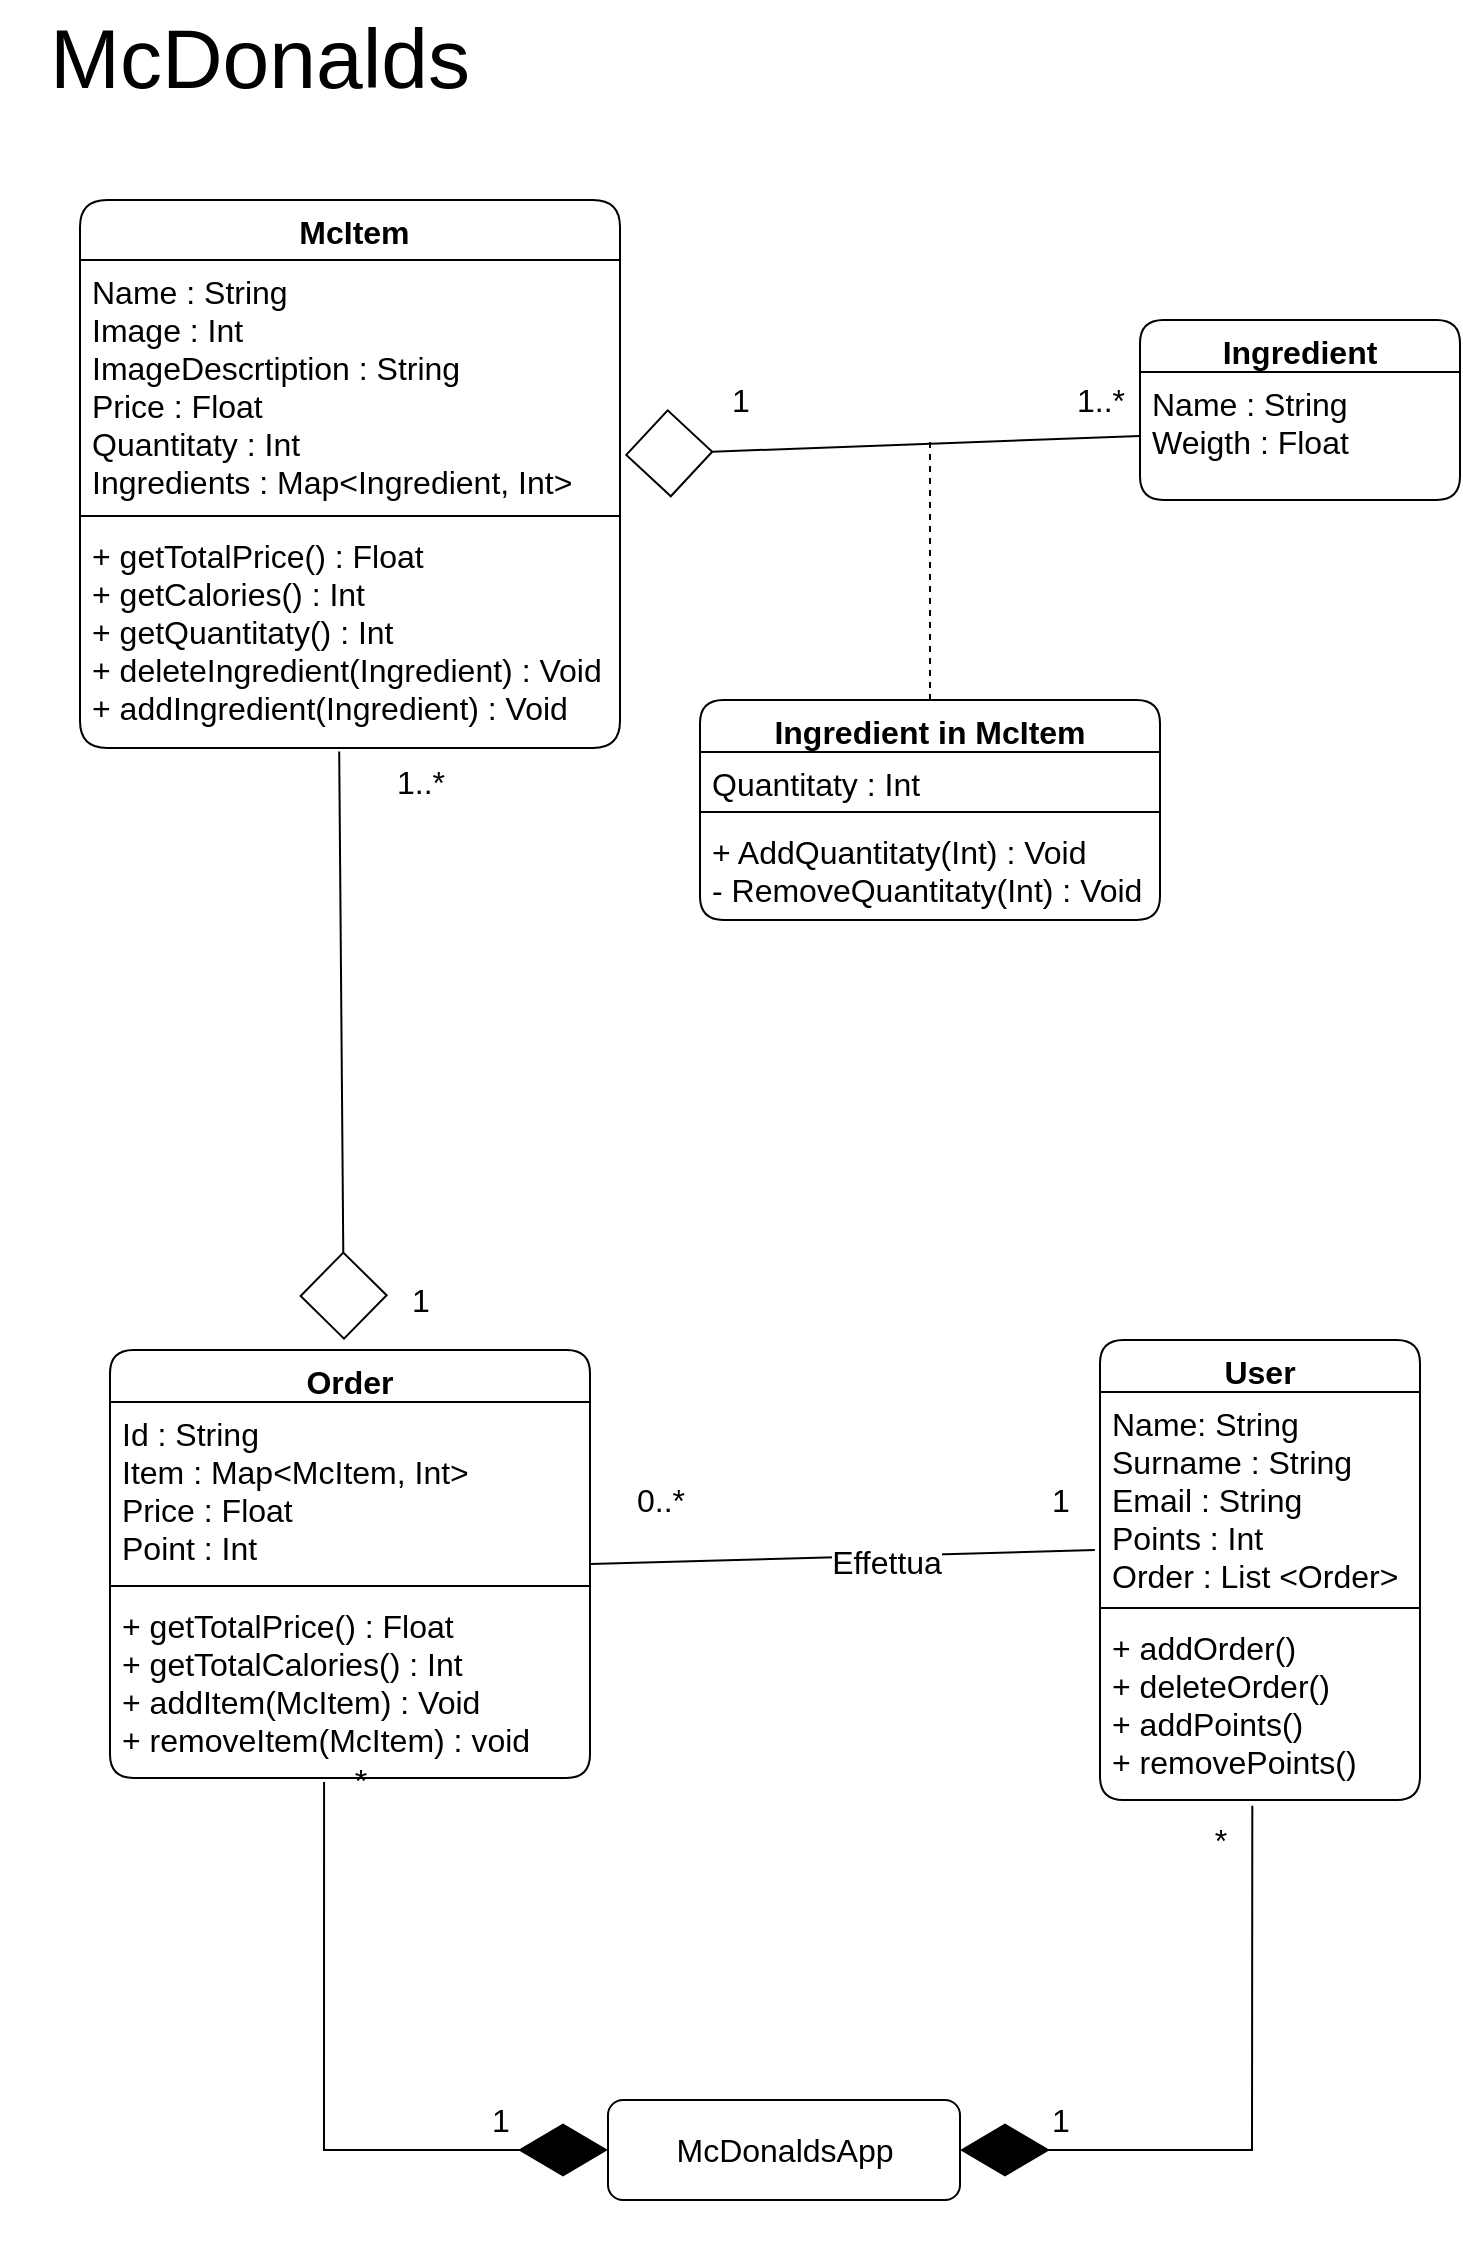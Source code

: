 <mxfile version="17.4.6" type="device" pages="2"><diagram id="NiVSoZdvl49ZAUU-cU_V" name="Diagramma Delle Classi"><mxGraphModel dx="1678" dy="925" grid="0" gridSize="10" guides="1" tooltips="1" connect="1" arrows="1" fold="1" page="1" pageScale="1" pageWidth="827" pageHeight="1169" background="none" math="0" shadow="0"><root><mxCell id="0"/><mxCell id="1" parent="0"/><mxCell id="I-o6mCTvG4oYf4li-aWE-1" value="McDonalds" style="text;html=1;strokeColor=none;fillColor=none;align=center;verticalAlign=middle;whiteSpace=wrap;rounded=0;fontSize=42;" parent="1" vertex="1"><mxGeometry y="20" width="260" height="60" as="geometry"/></mxCell><mxCell id="I-o6mCTvG4oYf4li-aWE-14" value=" McItem" style="swimlane;fontStyle=1;align=center;verticalAlign=top;childLayout=stackLayout;horizontal=1;startSize=30;horizontalStack=0;resizeParent=1;resizeParentMax=0;resizeLast=0;collapsible=1;marginBottom=0;rounded=1;labelBackgroundColor=none;labelBorderColor=none;fontSize=16;fillColor=#FFFFFF;" parent="1" vertex="1"><mxGeometry x="40" y="120" width="270" height="274" as="geometry"/></mxCell><mxCell id="I-o6mCTvG4oYf4li-aWE-15" value="Name : String&#xA;Image : Int&#xA;ImageDescrtiption : String&#xA;Price : Float&#xA;Quantitaty : Int&#xA;Ingredients : Map&lt;Ingredient, Int&gt;&#xA;&#xA;" style="text;strokeColor=none;fillColor=none;align=left;verticalAlign=top;spacingLeft=4;spacingRight=4;overflow=hidden;rotatable=0;points=[[0,0.5],[1,0.5]];portConstraint=eastwest;rounded=1;labelBackgroundColor=none;labelBorderColor=none;fontSize=16;" parent="I-o6mCTvG4oYf4li-aWE-14" vertex="1"><mxGeometry y="30" width="270" height="124" as="geometry"/></mxCell><mxCell id="I-o6mCTvG4oYf4li-aWE-16" value="" style="line;strokeWidth=1;fillColor=none;align=left;verticalAlign=middle;spacingTop=-1;spacingLeft=3;spacingRight=3;rotatable=0;labelPosition=right;points=[];portConstraint=eastwest;rounded=1;labelBackgroundColor=none;labelBorderColor=none;fontSize=16;" parent="I-o6mCTvG4oYf4li-aWE-14" vertex="1"><mxGeometry y="154" width="270" height="8" as="geometry"/></mxCell><mxCell id="I-o6mCTvG4oYf4li-aWE-17" value="+ getTotalPrice() : Float&#xA;+ getCalories() : Int&#xA;+ getQuantitaty() : Int&#xA;+ deleteIngredient(Ingredient) : Void&#xA;+ addIngredient(Ingredient) : Void&#xA;&#xA;" style="text;strokeColor=none;fillColor=none;align=left;verticalAlign=top;spacingLeft=4;spacingRight=4;overflow=hidden;rotatable=0;points=[[0,0.5],[1,0.5]];portConstraint=eastwest;rounded=1;labelBackgroundColor=none;labelBorderColor=none;fontSize=16;" parent="I-o6mCTvG4oYf4li-aWE-14" vertex="1"><mxGeometry y="162" width="270" height="112" as="geometry"/></mxCell><mxCell id="I-o6mCTvG4oYf4li-aWE-26" value="Ingredient" style="swimlane;fontStyle=1;align=center;verticalAlign=top;childLayout=stackLayout;horizontal=1;startSize=26;horizontalStack=0;resizeParent=1;resizeParentMax=0;resizeLast=0;collapsible=1;marginBottom=0;rounded=1;labelBackgroundColor=none;labelBorderColor=none;fontSize=16;fillColor=#FFFFFF;" parent="1" vertex="1"><mxGeometry x="570" y="180" width="160" height="90" as="geometry"/></mxCell><mxCell id="I-o6mCTvG4oYf4li-aWE-27" value="Name : String&#xA;Weigth : Float&#xA;" style="text;strokeColor=none;fillColor=none;align=left;verticalAlign=top;spacingLeft=4;spacingRight=4;overflow=hidden;rotatable=0;points=[[0,0.5],[1,0.5]];portConstraint=eastwest;rounded=1;labelBackgroundColor=none;labelBorderColor=none;fontSize=16;" parent="I-o6mCTvG4oYf4li-aWE-26" vertex="1"><mxGeometry y="26" width="160" height="64" as="geometry"/></mxCell><mxCell id="I-o6mCTvG4oYf4li-aWE-34" value="User" style="swimlane;fontStyle=1;align=center;verticalAlign=top;childLayout=stackLayout;horizontal=1;startSize=26;horizontalStack=0;resizeParent=1;resizeParentMax=0;resizeLast=0;collapsible=1;marginBottom=0;rounded=1;labelBackgroundColor=none;labelBorderColor=none;fontSize=16;fillColor=#FFFFFF;" parent="1" vertex="1"><mxGeometry x="550" y="690" width="160" height="230" as="geometry"/></mxCell><mxCell id="I-o6mCTvG4oYf4li-aWE-35" value="Name: String&#xA;Surname : String&#xA;Email : String&#xA;Points : Int&#xA;Order : List &lt;Order&gt;" style="text;strokeColor=none;fillColor=none;align=left;verticalAlign=top;spacingLeft=4;spacingRight=4;overflow=hidden;rotatable=0;points=[[0,0.5],[1,0.5]];portConstraint=eastwest;rounded=1;labelBackgroundColor=none;labelBorderColor=none;fontSize=16;" parent="I-o6mCTvG4oYf4li-aWE-34" vertex="1"><mxGeometry y="26" width="160" height="104" as="geometry"/></mxCell><mxCell id="I-o6mCTvG4oYf4li-aWE-36" value="" style="line;strokeWidth=1;fillColor=none;align=left;verticalAlign=middle;spacingTop=-1;spacingLeft=3;spacingRight=3;rotatable=0;labelPosition=right;points=[];portConstraint=eastwest;rounded=1;labelBackgroundColor=none;labelBorderColor=none;fontSize=16;" parent="I-o6mCTvG4oYf4li-aWE-34" vertex="1"><mxGeometry y="130" width="160" height="8" as="geometry"/></mxCell><mxCell id="I-o6mCTvG4oYf4li-aWE-37" value="+ addOrder()&#xA;+ deleteOrder()&#xA;+ addPoints()&#xA;+ removePoints()&#xA;" style="text;strokeColor=none;fillColor=none;align=left;verticalAlign=top;spacingLeft=4;spacingRight=4;overflow=hidden;rotatable=0;points=[[0,0.5],[1,0.5]];portConstraint=eastwest;rounded=1;labelBackgroundColor=none;labelBorderColor=none;fontSize=16;" parent="I-o6mCTvG4oYf4li-aWE-34" vertex="1"><mxGeometry y="138" width="160" height="92" as="geometry"/></mxCell><mxCell id="I-o6mCTvG4oYf4li-aWE-39" style="rounded=0;orthogonalLoop=1;jettySize=auto;html=1;exitX=0;exitY=0.5;exitDx=0;exitDy=0;entryX=1.009;entryY=0.786;entryDx=0;entryDy=0;entryPerimeter=0;fontSize=16;endArrow=diamond;endFill=0;endSize=42;" parent="1" source="I-o6mCTvG4oYf4li-aWE-27" target="I-o6mCTvG4oYf4li-aWE-15" edge="1"><mxGeometry relative="1" as="geometry"/></mxCell><mxCell id="I-o6mCTvG4oYf4li-aWE-41" value="1" style="text;html=1;align=center;verticalAlign=middle;resizable=0;points=[];autosize=1;strokeColor=none;fillColor=none;fontSize=16;" parent="1" vertex="1"><mxGeometry x="360" y="210" width="20" height="20" as="geometry"/></mxCell><mxCell id="I-o6mCTvG4oYf4li-aWE-42" value="1..*" style="text;html=1;align=center;verticalAlign=middle;resizable=0;points=[];autosize=1;strokeColor=none;fillColor=none;fontSize=16;" parent="1" vertex="1"><mxGeometry x="530" y="210" width="40" height="20" as="geometry"/></mxCell><mxCell id="I-o6mCTvG4oYf4li-aWE-47" style="edgeStyle=none;rounded=0;orthogonalLoop=1;jettySize=auto;html=1;fontSize=16;endArrow=none;endFill=0;endSize=42;dashed=1;" parent="1" source="I-o6mCTvG4oYf4li-aWE-43" edge="1"><mxGeometry relative="1" as="geometry"><mxPoint x="465" y="240" as="targetPoint"/></mxGeometry></mxCell><mxCell id="I-o6mCTvG4oYf4li-aWE-43" value="Ingredient in McItem" style="swimlane;fontStyle=1;align=center;verticalAlign=top;childLayout=stackLayout;horizontal=1;startSize=26;horizontalStack=0;resizeParent=1;resizeParentMax=0;resizeLast=0;collapsible=1;marginBottom=0;rounded=1;labelBackgroundColor=none;labelBorderColor=none;fontSize=16;fillColor=#FFFFFF;" parent="1" vertex="1"><mxGeometry x="350" y="370" width="230" height="110" as="geometry"/></mxCell><mxCell id="I-o6mCTvG4oYf4li-aWE-44" value="Quantitaty : Int" style="text;strokeColor=none;fillColor=none;align=left;verticalAlign=top;spacingLeft=4;spacingRight=4;overflow=hidden;rotatable=0;points=[[0,0.5],[1,0.5]];portConstraint=eastwest;rounded=1;labelBackgroundColor=none;labelBorderColor=none;fontSize=16;" parent="I-o6mCTvG4oYf4li-aWE-43" vertex="1"><mxGeometry y="26" width="230" height="26" as="geometry"/></mxCell><mxCell id="I-o6mCTvG4oYf4li-aWE-45" value="" style="line;strokeWidth=1;fillColor=none;align=left;verticalAlign=middle;spacingTop=-1;spacingLeft=3;spacingRight=3;rotatable=0;labelPosition=right;points=[];portConstraint=eastwest;rounded=1;labelBackgroundColor=none;labelBorderColor=none;fontSize=16;" parent="I-o6mCTvG4oYf4li-aWE-43" vertex="1"><mxGeometry y="52" width="230" height="8" as="geometry"/></mxCell><mxCell id="I-o6mCTvG4oYf4li-aWE-46" value="+ AddQuantitaty(Int) : Void&#xA;- RemoveQuantitaty(Int) : Void" style="text;strokeColor=none;fillColor=none;align=left;verticalAlign=top;spacingLeft=4;spacingRight=4;overflow=hidden;rotatable=0;points=[[0,0.5],[1,0.5]];portConstraint=eastwest;rounded=1;labelBackgroundColor=none;labelBorderColor=none;fontSize=16;" parent="I-o6mCTvG4oYf4li-aWE-43" vertex="1"><mxGeometry y="60" width="230" height="50" as="geometry"/></mxCell><mxCell id="I-o6mCTvG4oYf4li-aWE-57" style="edgeStyle=none;rounded=0;orthogonalLoop=1;jettySize=auto;html=1;exitX=1;exitY=0.5;exitDx=0;exitDy=0;entryX=-0.016;entryY=0.76;entryDx=0;entryDy=0;entryPerimeter=0;fontSize=16;endArrow=none;endFill=0;endSize=42;" parent="1" source="I-o6mCTvG4oYf4li-aWE-48" target="I-o6mCTvG4oYf4li-aWE-35" edge="1"><mxGeometry relative="1" as="geometry"/></mxCell><mxCell id="I-o6mCTvG4oYf4li-aWE-60" value="Effettua" style="edgeLabel;html=1;align=center;verticalAlign=middle;resizable=0;points=[];fontSize=16;" parent="I-o6mCTvG4oYf4li-aWE-57" vertex="1" connectable="0"><mxGeometry x="0.18" y="-3" relative="1" as="geometry"><mxPoint x="-1" as="offset"/></mxGeometry></mxCell><mxCell id="I-o6mCTvG4oYf4li-aWE-48" value="Order" style="swimlane;fontStyle=1;align=center;verticalAlign=top;childLayout=stackLayout;horizontal=1;startSize=26;horizontalStack=0;resizeParent=1;resizeParentMax=0;resizeLast=0;collapsible=1;marginBottom=0;rounded=1;labelBackgroundColor=none;labelBorderColor=none;fontSize=16;fillColor=#FFFFFF;" parent="1" vertex="1"><mxGeometry x="55" y="695" width="240" height="214" as="geometry"/></mxCell><mxCell id="I-o6mCTvG4oYf4li-aWE-49" value="Id : String&#xA;Item : Map&lt;McItem, Int&gt;&#xA;Price : Float&#xA;Point : Int" style="text;strokeColor=none;fillColor=none;align=left;verticalAlign=top;spacingLeft=4;spacingRight=4;overflow=hidden;rotatable=0;points=[[0,0.5],[1,0.5]];portConstraint=eastwest;rounded=1;labelBackgroundColor=none;labelBorderColor=none;fontSize=16;" parent="I-o6mCTvG4oYf4li-aWE-48" vertex="1"><mxGeometry y="26" width="240" height="88" as="geometry"/></mxCell><mxCell id="I-o6mCTvG4oYf4li-aWE-50" value="" style="line;strokeWidth=1;fillColor=none;align=left;verticalAlign=middle;spacingTop=-1;spacingLeft=3;spacingRight=3;rotatable=0;labelPosition=right;points=[];portConstraint=eastwest;rounded=1;labelBackgroundColor=none;labelBorderColor=none;fontSize=16;" parent="I-o6mCTvG4oYf4li-aWE-48" vertex="1"><mxGeometry y="114" width="240" height="8" as="geometry"/></mxCell><mxCell id="I-o6mCTvG4oYf4li-aWE-51" value="+ getTotalPrice() : Float&#xA;+ getTotalCalories() : Int&#xA;+ addItem(McItem) : Void&#xA;+ removeItem(McItem) : void&#xA;" style="text;strokeColor=none;fillColor=none;align=left;verticalAlign=top;spacingLeft=4;spacingRight=4;overflow=hidden;rotatable=0;points=[[0,0.5],[1,0.5]];portConstraint=eastwest;rounded=1;labelBackgroundColor=none;labelBorderColor=none;fontSize=16;" parent="I-o6mCTvG4oYf4li-aWE-48" vertex="1"><mxGeometry y="122" width="240" height="92" as="geometry"/></mxCell><mxCell id="I-o6mCTvG4oYf4li-aWE-56" style="rounded=0;orthogonalLoop=1;jettySize=auto;html=1;exitX=0.48;exitY=1.016;exitDx=0;exitDy=0;fontSize=16;endArrow=diamond;endFill=0;endSize=42;exitPerimeter=0;" parent="1" source="I-o6mCTvG4oYf4li-aWE-17" edge="1"><mxGeometry relative="1" as="geometry"><mxPoint x="580.0" y="248" as="sourcePoint"/><mxPoint x="172" y="690" as="targetPoint"/></mxGeometry></mxCell><mxCell id="I-o6mCTvG4oYf4li-aWE-58" value="1" style="text;html=1;align=center;verticalAlign=middle;resizable=0;points=[];autosize=1;strokeColor=none;fillColor=none;fontSize=16;" parent="1" vertex="1"><mxGeometry x="200" y="660" width="20" height="20" as="geometry"/></mxCell><mxCell id="I-o6mCTvG4oYf4li-aWE-59" value="1..*" style="text;html=1;align=center;verticalAlign=middle;resizable=0;points=[];autosize=1;strokeColor=none;fillColor=none;fontSize=16;" parent="1" vertex="1"><mxGeometry x="190" y="401" width="40" height="20" as="geometry"/></mxCell><mxCell id="I-o6mCTvG4oYf4li-aWE-61" value="1" style="text;html=1;align=center;verticalAlign=middle;resizable=0;points=[];autosize=1;strokeColor=none;fillColor=none;fontSize=16;" parent="1" vertex="1"><mxGeometry x="520" y="760" width="20" height="20" as="geometry"/></mxCell><mxCell id="I-o6mCTvG4oYf4li-aWE-62" value="0..*" style="text;html=1;align=center;verticalAlign=middle;resizable=0;points=[];autosize=1;strokeColor=none;fillColor=none;fontSize=16;" parent="1" vertex="1"><mxGeometry x="310" y="760" width="40" height="20" as="geometry"/></mxCell><mxCell id="I-o6mCTvG4oYf4li-aWE-64" style="edgeStyle=none;rounded=0;orthogonalLoop=1;jettySize=auto;html=1;entryX=0.446;entryY=1.022;entryDx=0;entryDy=0;entryPerimeter=0;fontSize=16;endArrow=none;endFill=0;endSize=42;startArrow=diamondThin;startFill=1;sourcePerimeterSpacing=0;startSize=42;" parent="1" source="I-o6mCTvG4oYf4li-aWE-63" target="I-o6mCTvG4oYf4li-aWE-51" edge="1"><mxGeometry relative="1" as="geometry"><Array as="points"><mxPoint x="162" y="1095"/></Array></mxGeometry></mxCell><mxCell id="I-o6mCTvG4oYf4li-aWE-65" style="edgeStyle=none;rounded=0;orthogonalLoop=1;jettySize=auto;html=1;exitX=1;exitY=0.5;exitDx=0;exitDy=0;entryX=0.476;entryY=1.031;entryDx=0;entryDy=0;entryPerimeter=0;fontSize=16;endArrow=none;endFill=0;endSize=42;startArrow=diamondThin;startFill=1;startSize=42;" parent="1" source="I-o6mCTvG4oYf4li-aWE-63" target="I-o6mCTvG4oYf4li-aWE-37" edge="1"><mxGeometry relative="1" as="geometry"><Array as="points"><mxPoint x="626" y="1095"/></Array></mxGeometry></mxCell><mxCell id="I-o6mCTvG4oYf4li-aWE-63" value="McDonaldsApp" style="html=1;rounded=1;labelBackgroundColor=none;labelBorderColor=none;fontSize=16;fillColor=#FFFFFF;" parent="1" vertex="1"><mxGeometry x="304" y="1070" width="176" height="50" as="geometry"/></mxCell><mxCell id="I-o6mCTvG4oYf4li-aWE-66" value="1" style="text;html=1;align=center;verticalAlign=middle;resizable=0;points=[];autosize=1;strokeColor=none;fillColor=none;fontSize=16;" parent="1" vertex="1"><mxGeometry x="240" y="1070" width="20" height="20" as="geometry"/></mxCell><mxCell id="I-o6mCTvG4oYf4li-aWE-67" value="*" style="text;html=1;align=center;verticalAlign=middle;resizable=0;points=[];autosize=1;strokeColor=none;fillColor=none;fontSize=16;" parent="1" vertex="1"><mxGeometry x="170" y="900" width="20" height="20" as="geometry"/></mxCell><mxCell id="I-o6mCTvG4oYf4li-aWE-68" value="1" style="text;html=1;align=center;verticalAlign=middle;resizable=0;points=[];autosize=1;strokeColor=none;fillColor=none;fontSize=16;" parent="1" vertex="1"><mxGeometry x="520" y="1070" width="20" height="20" as="geometry"/></mxCell><mxCell id="I-o6mCTvG4oYf4li-aWE-69" value="*" style="text;html=1;align=center;verticalAlign=middle;resizable=0;points=[];autosize=1;strokeColor=none;fillColor=none;fontSize=16;" parent="1" vertex="1"><mxGeometry x="600" y="930" width="20" height="20" as="geometry"/></mxCell></root></mxGraphModel></diagram><diagram id="wFtdBIt7zw7iZzQxsctN" name="Diagramma Degli Stati"><mxGraphModel dx="1678" dy="925" grid="0" gridSize="10" guides="1" tooltips="1" connect="1" arrows="1" fold="1" page="1" pageScale="1" pageWidth="827" pageHeight="1169" math="0" shadow="0"><root><mxCell id="0"/><mxCell id="1" parent="0"/><mxCell id="TrMqDBFVTx-oGDPVTCjU-1" value="McDonalds" style="text;html=1;strokeColor=none;fillColor=none;align=center;verticalAlign=middle;whiteSpace=wrap;rounded=0;fontSize=42;" vertex="1" parent="1"><mxGeometry y="20" width="260" height="60" as="geometry"/></mxCell><mxCell id="TrMqDBFVTx-oGDPVTCjU-2" value="Utente" style="shape=umlActor;verticalLabelPosition=bottom;verticalAlign=top;html=1;" vertex="1" parent="1"><mxGeometry x="67" y="497" width="44" height="95" as="geometry"/></mxCell><mxCell id="TrMqDBFVTx-oGDPVTCjU-4" value="" style="rounded=1;whiteSpace=wrap;html=1;fillColor=none;strokeColor=default;" vertex="1" parent="1"><mxGeometry x="201" y="160" width="592" height="906" as="geometry"/></mxCell><mxCell id="TrMqDBFVTx-oGDPVTCjU-5" value="McDonaldsApp" style="text;html=1;align=center;verticalAlign=middle;resizable=0;points=[];autosize=1;strokeColor=none;fillColor=none;fontSize=26;" vertex="1" parent="1"><mxGeometry x="411" y="111" width="186" height="35" as="geometry"/></mxCell><mxCell id="-4dA3yE18MYcai9KOuxS-7" style="edgeStyle=none;rounded=0;orthogonalLoop=1;jettySize=auto;html=1;entryX=0.5;entryY=0.5;entryDx=0;entryDy=0;entryPerimeter=0;fontSize=12;endArrow=none;endFill=0;" edge="1" parent="1" source="5t8FyGYzRLTEWraT-IPO-1" target="TrMqDBFVTx-oGDPVTCjU-2"><mxGeometry relative="1" as="geometry"/></mxCell><mxCell id="5t8FyGYzRLTEWraT-IPO-1" value="Login" style="ellipse;whiteSpace=wrap;html=1;fontSize=12;strokeColor=default;fillColor=none;" vertex="1" parent="1"><mxGeometry x="211" y="522" width="140" height="70" as="geometry"/></mxCell><mxCell id="-4dA3yE18MYcai9KOuxS-12" style="edgeStyle=none;rounded=0;orthogonalLoop=1;jettySize=auto;html=1;exitX=0.5;exitY=1;exitDx=0;exitDy=0;dashed=1;fontSize=12;endArrow=classicThin;endFill=1;" edge="1" parent="1" source="5t8FyGYzRLTEWraT-IPO-2" target="5t8FyGYzRLTEWraT-IPO-1"><mxGeometry relative="1" as="geometry"/></mxCell><mxCell id="-4dA3yE18MYcai9KOuxS-13" value="&amp;lt;&amp;lt;include&amp;gt;&amp;gt;" style="edgeLabel;html=1;align=center;verticalAlign=middle;resizable=0;points=[];fontSize=12;" vertex="1" connectable="0" parent="-4dA3yE18MYcai9KOuxS-12"><mxGeometry x="0.129" y="1" relative="1" as="geometry"><mxPoint y="-1" as="offset"/></mxGeometry></mxCell><mxCell id="-4dA3yE18MYcai9KOuxS-20" style="edgeStyle=none;rounded=0;orthogonalLoop=1;jettySize=auto;html=1;exitX=0;exitY=0.5;exitDx=0;exitDy=0;entryX=0.5;entryY=0.5;entryDx=0;entryDy=0;entryPerimeter=0;fontSize=12;endArrow=none;endFill=0;" edge="1" parent="1" source="5t8FyGYzRLTEWraT-IPO-2" target="TrMqDBFVTx-oGDPVTCjU-2"><mxGeometry relative="1" as="geometry"/></mxCell><mxCell id="5t8FyGYzRLTEWraT-IPO-2" value="Select Product" style="ellipse;whiteSpace=wrap;html=1;fontSize=12;strokeColor=default;fillColor=none;" vertex="1" parent="1"><mxGeometry x="418" y="305" width="140" height="70" as="geometry"/></mxCell><mxCell id="-4dA3yE18MYcai9KOuxS-10" style="edgeStyle=none;rounded=0;orthogonalLoop=1;jettySize=auto;html=1;dashed=1;fontSize=12;endArrow=classicThin;endFill=1;" edge="1" parent="1" source="5t8FyGYzRLTEWraT-IPO-3" target="5t8FyGYzRLTEWraT-IPO-1"><mxGeometry relative="1" as="geometry"/></mxCell><mxCell id="-4dA3yE18MYcai9KOuxS-11" value="&amp;lt;&amp;lt;include&amp;gt;&amp;gt;" style="edgeLabel;html=1;align=center;verticalAlign=middle;resizable=0;points=[];fontSize=12;" vertex="1" connectable="0" parent="-4dA3yE18MYcai9KOuxS-10"><mxGeometry x="-0.231" y="1" relative="1" as="geometry"><mxPoint as="offset"/></mxGeometry></mxCell><mxCell id="-4dA3yE18MYcai9KOuxS-19" style="edgeStyle=none;rounded=0;orthogonalLoop=1;jettySize=auto;html=1;exitX=0;exitY=0.5;exitDx=0;exitDy=0;entryX=0.5;entryY=0.5;entryDx=0;entryDy=0;entryPerimeter=0;fontSize=12;endArrow=none;endFill=0;" edge="1" parent="1" source="5t8FyGYzRLTEWraT-IPO-3" target="TrMqDBFVTx-oGDPVTCjU-2"><mxGeometry relative="1" as="geometry"/></mxCell><mxCell id="5t8FyGYzRLTEWraT-IPO-3" value="View Product Details" style="ellipse;whiteSpace=wrap;html=1;fontSize=12;strokeColor=default;fillColor=none;" vertex="1" parent="1"><mxGeometry x="220" y="309" width="140" height="70" as="geometry"/></mxCell><mxCell id="-4dA3yE18MYcai9KOuxS-8" style="edgeStyle=none;rounded=0;orthogonalLoop=1;jettySize=auto;html=1;exitX=0.5;exitY=1;exitDx=0;exitDy=0;dashed=1;fontSize=12;endArrow=classicThin;endFill=1;" edge="1" parent="1" source="5t8FyGYzRLTEWraT-IPO-4" target="5t8FyGYzRLTEWraT-IPO-1"><mxGeometry relative="1" as="geometry"/></mxCell><mxCell id="-4dA3yE18MYcai9KOuxS-9" value="&amp;lt;&amp;lt;include&amp;gt;&amp;gt;" style="edgeLabel;html=1;align=center;verticalAlign=middle;resizable=0;points=[];fontSize=12;" vertex="1" connectable="0" parent="-4dA3yE18MYcai9KOuxS-8"><mxGeometry x="0.17" y="2" relative="1" as="geometry"><mxPoint as="offset"/></mxGeometry></mxCell><mxCell id="-4dA3yE18MYcai9KOuxS-25" style="edgeStyle=none;rounded=0;orthogonalLoop=1;jettySize=auto;html=1;exitX=0;exitY=0.5;exitDx=0;exitDy=0;fontSize=12;endArrow=none;endFill=0;" edge="1" parent="1" source="5t8FyGYzRLTEWraT-IPO-4"><mxGeometry relative="1" as="geometry"><mxPoint x="91" y="544" as="targetPoint"/><Array as="points"><mxPoint x="622" y="299"/><mxPoint x="294" y="280"/><mxPoint x="147" y="361"/></Array></mxGeometry></mxCell><mxCell id="5t8FyGYzRLTEWraT-IPO-4" value="Order" style="ellipse;whiteSpace=wrap;html=1;fontSize=12;strokeColor=default;fillColor=none;" vertex="1" parent="1"><mxGeometry x="558" y="407" width="140" height="70" as="geometry"/></mxCell><mxCell id="-4dA3yE18MYcai9KOuxS-16" style="edgeStyle=none;rounded=0;orthogonalLoop=1;jettySize=auto;html=1;exitX=0;exitY=0.5;exitDx=0;exitDy=0;entryX=1;entryY=1;entryDx=0;entryDy=0;dashed=1;fontSize=12;endArrow=classicThin;endFill=1;" edge="1" parent="1" source="5t8FyGYzRLTEWraT-IPO-5" target="5t8FyGYzRLTEWraT-IPO-1"><mxGeometry relative="1" as="geometry"/></mxCell><mxCell id="-4dA3yE18MYcai9KOuxS-17" value="&amp;lt;&amp;lt;include&amp;gt;&amp;gt;" style="edgeLabel;html=1;align=center;verticalAlign=middle;resizable=0;points=[];fontSize=12;" vertex="1" connectable="0" parent="-4dA3yE18MYcai9KOuxS-16"><mxGeometry x="0.171" y="-1" relative="1" as="geometry"><mxPoint as="offset"/></mxGeometry></mxCell><mxCell id="-4dA3yE18MYcai9KOuxS-22" style="edgeStyle=none;rounded=0;orthogonalLoop=1;jettySize=auto;html=1;exitX=0.5;exitY=1;exitDx=0;exitDy=0;entryX=0.5;entryY=0.5;entryDx=0;entryDy=0;entryPerimeter=0;fontSize=12;endArrow=none;endFill=0;" edge="1" parent="1" source="5t8FyGYzRLTEWraT-IPO-5" target="TrMqDBFVTx-oGDPVTCjU-2"><mxGeometry relative="1" as="geometry"><Array as="points"><mxPoint x="622" y="989"/><mxPoint x="91" y="1016"/></Array></mxGeometry></mxCell><mxCell id="5t8FyGYzRLTEWraT-IPO-5" value="Select the nearest McDonald's" style="ellipse;whiteSpace=wrap;html=1;fontSize=12;strokeColor=default;fillColor=none;" vertex="1" parent="1"><mxGeometry x="532" y="726" width="140" height="70" as="geometry"/></mxCell><mxCell id="-4dA3yE18MYcai9KOuxS-3" style="edgeStyle=none;rounded=0;orthogonalLoop=1;jettySize=auto;html=1;exitX=0.5;exitY=0;exitDx=0;exitDy=0;dashed=1;fontSize=12;endArrow=classicThin;endFill=1;" edge="1" parent="1" source="5t8FyGYzRLTEWraT-IPO-6" target="5t8FyGYzRLTEWraT-IPO-1"><mxGeometry relative="1" as="geometry"/></mxCell><mxCell id="-4dA3yE18MYcai9KOuxS-4" value="&amp;lt;&amp;lt;include&amp;gt;&amp;gt;" style="edgeLabel;html=1;align=center;verticalAlign=middle;resizable=0;points=[];fontSize=12;" vertex="1" connectable="0" parent="-4dA3yE18MYcai9KOuxS-3"><mxGeometry x="0.306" relative="1" as="geometry"><mxPoint x="15" y="8" as="offset"/></mxGeometry></mxCell><mxCell id="-4dA3yE18MYcai9KOuxS-23" style="edgeStyle=none;rounded=0;orthogonalLoop=1;jettySize=auto;html=1;exitX=1;exitY=0.5;exitDx=0;exitDy=0;entryX=0.5;entryY=0.5;entryDx=0;entryDy=0;entryPerimeter=0;fontSize=12;endArrow=none;endFill=0;" edge="1" parent="1" source="5t8FyGYzRLTEWraT-IPO-6" target="TrMqDBFVTx-oGDPVTCjU-2"><mxGeometry relative="1" as="geometry"><Array as="points"><mxPoint x="796" y="477"/><mxPoint x="705" y="216"/><mxPoint x="121" y="213"/></Array></mxGeometry></mxCell><mxCell id="5t8FyGYzRLTEWraT-IPO-6" value="View the history of order" style="ellipse;whiteSpace=wrap;html=1;fontSize=12;strokeColor=default;fillColor=none;" vertex="1" parent="1"><mxGeometry x="553" y="634" width="140" height="70" as="geometry"/></mxCell><mxCell id="-4dA3yE18MYcai9KOuxS-5" style="edgeStyle=none;rounded=0;orthogonalLoop=1;jettySize=auto;html=1;dashed=1;fontSize=12;endArrow=classicThin;endFill=1;" edge="1" parent="1" source="5t8FyGYzRLTEWraT-IPO-7" target="5t8FyGYzRLTEWraT-IPO-1"><mxGeometry relative="1" as="geometry"/></mxCell><mxCell id="-4dA3yE18MYcai9KOuxS-6" value="&amp;lt;&amp;lt;include&amp;gt;&amp;gt;" style="edgeLabel;html=1;align=center;verticalAlign=middle;resizable=0;points=[];fontSize=12;" vertex="1" connectable="0" parent="-4dA3yE18MYcai9KOuxS-5"><mxGeometry x="-0.428" y="-2" relative="1" as="geometry"><mxPoint as="offset"/></mxGeometry></mxCell><mxCell id="-4dA3yE18MYcai9KOuxS-21" style="edgeStyle=none;rounded=0;orthogonalLoop=1;jettySize=auto;html=1;exitX=0.5;exitY=1;exitDx=0;exitDy=0;entryX=0.5;entryY=0.5;entryDx=0;entryDy=0;entryPerimeter=0;fontSize=12;endArrow=none;endFill=0;" edge="1" parent="1" source="5t8FyGYzRLTEWraT-IPO-7" target="TrMqDBFVTx-oGDPVTCjU-2"><mxGeometry relative="1" as="geometry"><Array as="points"><mxPoint x="143" y="920"/></Array></mxGeometry></mxCell><mxCell id="5t8FyGYzRLTEWraT-IPO-7" value="Add Item from Qr code" style="ellipse;whiteSpace=wrap;html=1;fontSize=12;strokeColor=default;fillColor=none;" vertex="1" parent="1"><mxGeometry x="430" y="805" width="140" height="70" as="geometry"/></mxCell><mxCell id="-4dA3yE18MYcai9KOuxS-1" style="rounded=0;orthogonalLoop=1;jettySize=auto;html=1;fontSize=12;dashed=1;endArrow=classicThin;endFill=1;" edge="1" parent="1" source="5t8FyGYzRLTEWraT-IPO-8" target="5t8FyGYzRLTEWraT-IPO-1"><mxGeometry relative="1" as="geometry"/></mxCell><mxCell id="-4dA3yE18MYcai9KOuxS-2" value="&lt;div&gt;&amp;lt;&amp;lt;include&amp;gt;&amp;gt;&lt;br&gt;&lt;/div&gt;" style="edgeLabel;html=1;align=center;verticalAlign=middle;resizable=0;points=[];fontSize=12;" vertex="1" connectable="0" parent="-4dA3yE18MYcai9KOuxS-1"><mxGeometry x="-0.152" relative="1" as="geometry"><mxPoint as="offset"/></mxGeometry></mxCell><mxCell id="-4dA3yE18MYcai9KOuxS-18" style="edgeStyle=none;rounded=0;orthogonalLoop=1;jettySize=auto;html=1;exitX=0;exitY=0.5;exitDx=0;exitDy=0;entryX=0.5;entryY=0.5;entryDx=0;entryDy=0;entryPerimeter=0;fontSize=12;endArrow=none;endFill=0;" edge="1" parent="1" source="5t8FyGYzRLTEWraT-IPO-8" target="TrMqDBFVTx-oGDPVTCjU-2"><mxGeometry relative="1" as="geometry"/></mxCell><mxCell id="5t8FyGYzRLTEWraT-IPO-8" value="Add Item from NFC" style="ellipse;whiteSpace=wrap;html=1;fontSize=12;strokeColor=default;fillColor=none;" vertex="1" parent="1"><mxGeometry x="228" y="784" width="140" height="70" as="geometry"/></mxCell><mxCell id="-4dA3yE18MYcai9KOuxS-14" style="edgeStyle=none;rounded=0;orthogonalLoop=1;jettySize=auto;html=1;exitX=0;exitY=0.5;exitDx=0;exitDy=0;dashed=1;fontSize=12;endArrow=classicThin;endFill=1;" edge="1" parent="1" source="5t8FyGYzRLTEWraT-IPO-9" target="5t8FyGYzRLTEWraT-IPO-1"><mxGeometry relative="1" as="geometry"/></mxCell><mxCell id="-4dA3yE18MYcai9KOuxS-15" value="&amp;lt;&amp;lt;include&amp;gt;&amp;gt;" style="edgeLabel;html=1;align=center;verticalAlign=middle;resizable=0;points=[];fontSize=12;" vertex="1" connectable="0" parent="-4dA3yE18MYcai9KOuxS-14"><mxGeometry x="0.212" y="-1" relative="1" as="geometry"><mxPoint as="offset"/></mxGeometry></mxCell><mxCell id="-4dA3yE18MYcai9KOuxS-24" style="edgeStyle=none;rounded=0;orthogonalLoop=1;jettySize=auto;html=1;exitX=0;exitY=0;exitDx=0;exitDy=0;fontSize=12;endArrow=none;endFill=0;" edge="1" parent="1" source="5t8FyGYzRLTEWraT-IPO-9"><mxGeometry relative="1" as="geometry"><mxPoint x="89" y="541" as="targetPoint"/><Array as="points"><mxPoint x="737" y="479"/><mxPoint x="737" y="343"/><mxPoint x="551" y="251"/><mxPoint x="230" y="260"/></Array></mxGeometry></mxCell><mxCell id="5t8FyGYzRLTEWraT-IPO-9" value="Re-Order" style="ellipse;whiteSpace=wrap;html=1;fontSize=12;strokeColor=default;fillColor=none;" vertex="1" parent="1"><mxGeometry x="595" y="537" width="140" height="70" as="geometry"/></mxCell></root></mxGraphModel></diagram></mxfile>